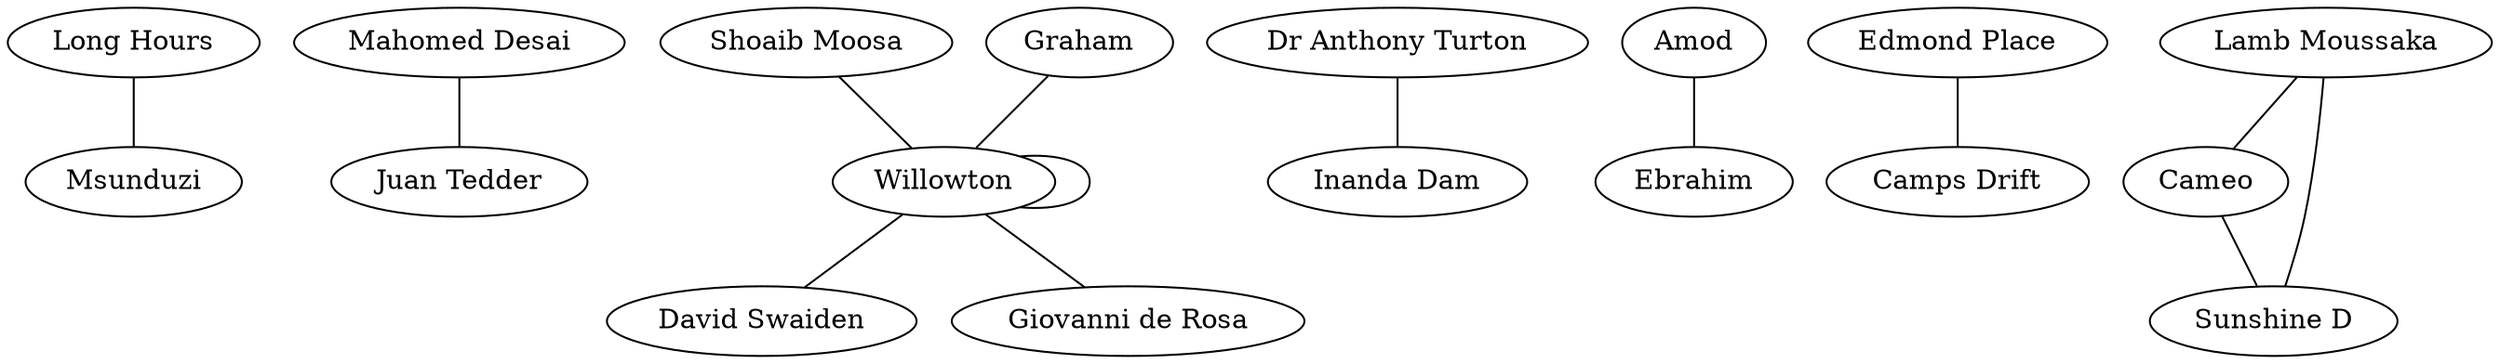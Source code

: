 strict graph "Willowton Oil" {
	"Long Hours"
	Msunduzi
	"Long Hours" -- Msunduzi
	"Mahomed Desai"
	"Juan Tedder"
	"Mahomed Desai" -- "Juan Tedder"
	Willowton
	"David Swaiden"
	Willowton -- "David Swaiden"
	"Dr Anthony Turton"
	"Inanda Dam"
	"Dr Anthony Turton" -- "Inanda Dam"
	"Giovanni de Rosa"
	Willowton -- "Giovanni de Rosa"
	Amod
	Ebrahim
	Amod -- Ebrahim
	"Dr Anthony Turton"
	"Inanda Dam"
	"Dr Anthony Turton" -- "Inanda Dam"
	"Edmond Place"
	"Camps Drift"
	"Edmond Place" -- "Camps Drift"
	Willowton -- Willowton
	"Lamb Moussaka"
	Cameo
	"Lamb Moussaka" -- Cameo
	"Lamb Moussaka"
	"Sunshine D"
	"Lamb Moussaka" -- "Sunshine D"
	"Sunshine D"
	Cameo -- "Sunshine D"
	"Shoaib Moosa"
	"Shoaib Moosa" -- Willowton
	Graham
	Graham -- Willowton
	"David Swaiden"
	Willowton -- "David Swaiden"
}
